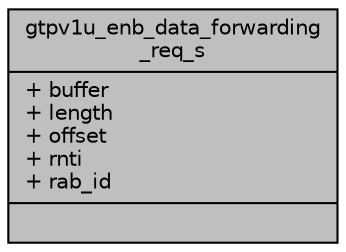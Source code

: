 digraph "gtpv1u_enb_data_forwarding_req_s"
{
 // LATEX_PDF_SIZE
  edge [fontname="Helvetica",fontsize="10",labelfontname="Helvetica",labelfontsize="10"];
  node [fontname="Helvetica",fontsize="10",shape=record];
  Node1 [label="{gtpv1u_enb_data_forwarding\l_req_s\n|+ buffer\l+ length\l+ offset\l+ rnti\l+ rab_id\l|}",height=0.2,width=0.4,color="black", fillcolor="grey75", style="filled", fontcolor="black",tooltip=" "];
}
